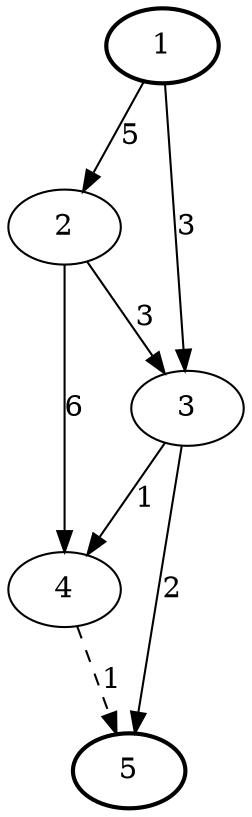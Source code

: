 digraph C {
1 -> 2 [label="5"];
1 -> 3 [label="3"];
2 -> 4 [label="6"];
2 -> 3 [label="3"];
3 -> 5 [label="2"];
3 -> 4 [label="1"];
4 -> 5 [label="1", style=dashed];
1 [style=bold];
5 [style=bold];
}
